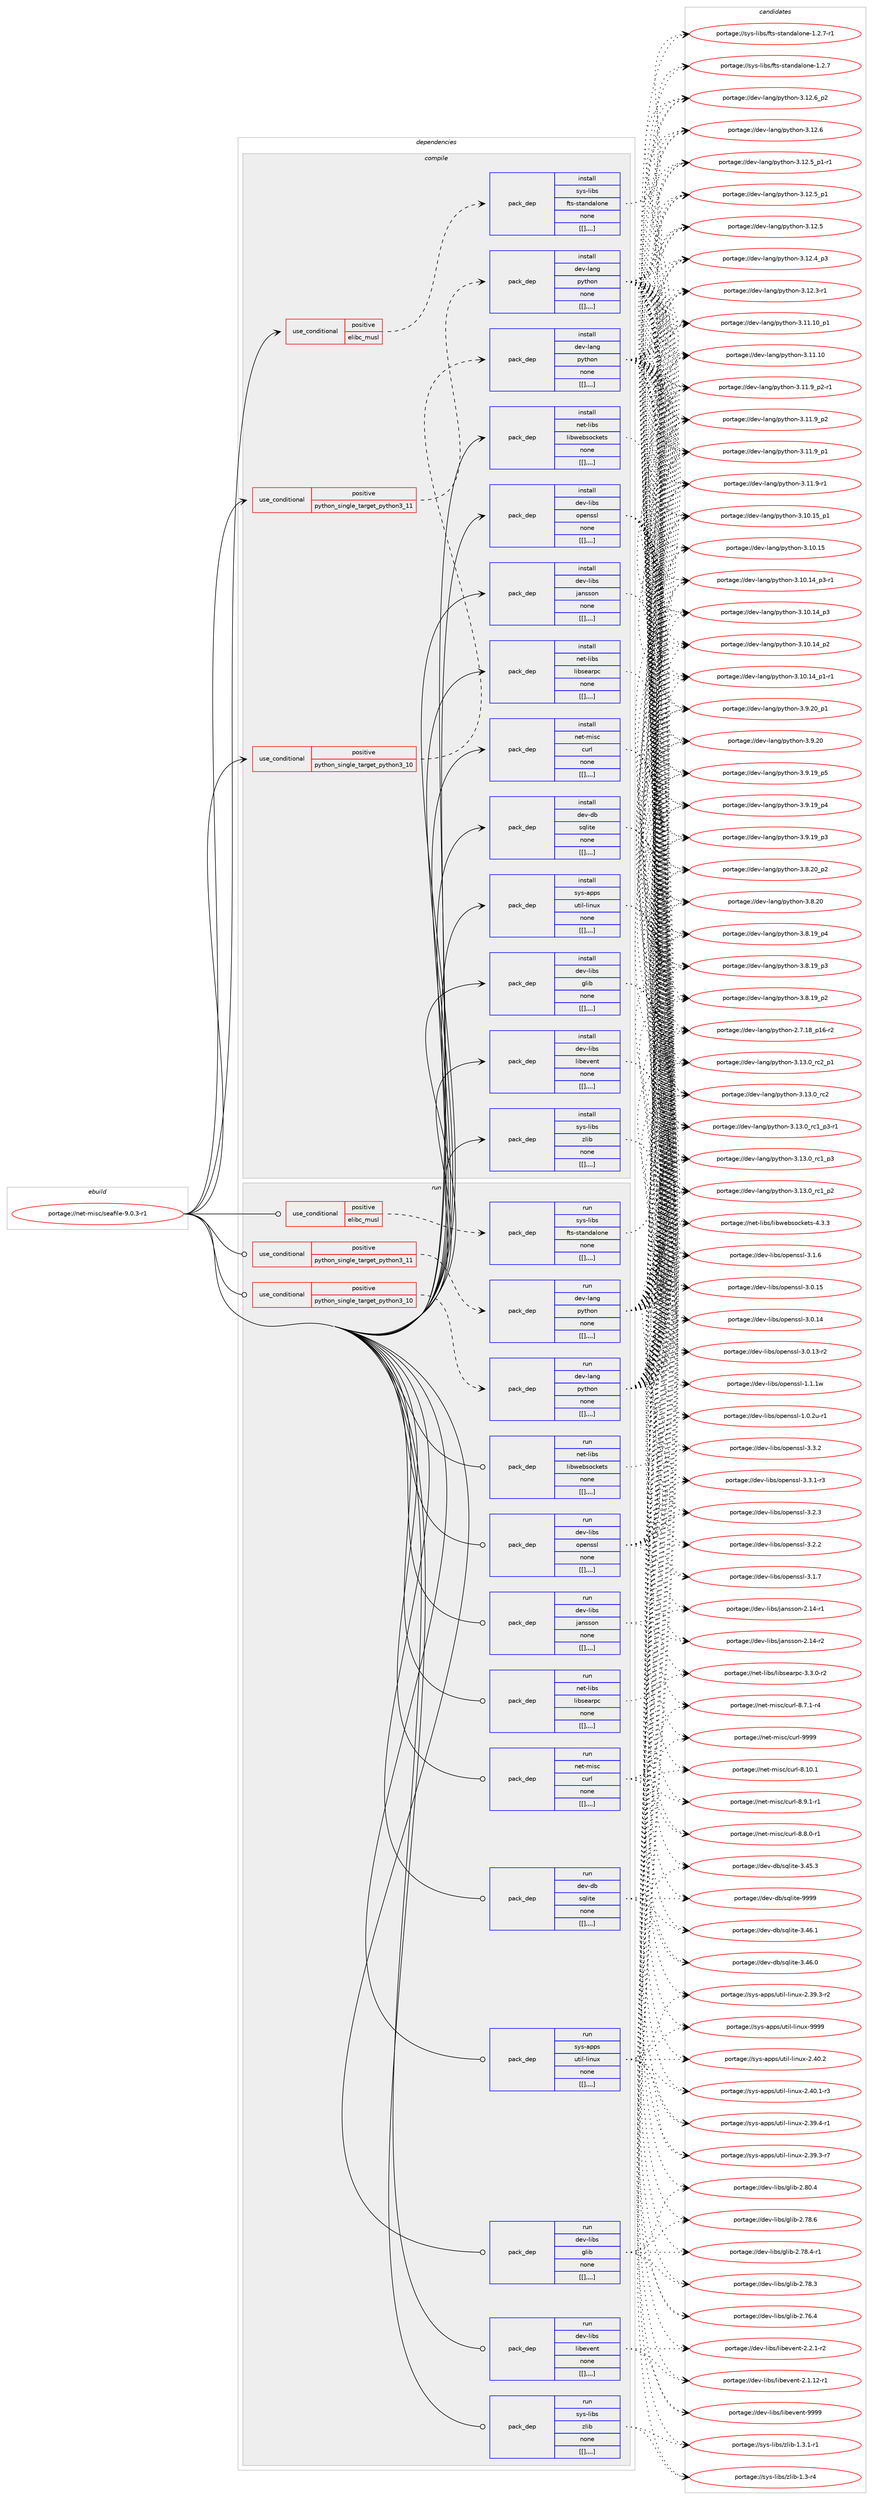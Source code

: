 digraph prolog {

# *************
# Graph options
# *************

newrank=true;
concentrate=true;
compound=true;
graph [rankdir=LR,fontname=Helvetica,fontsize=10,ranksep=1.5];#, ranksep=2.5, nodesep=0.2];
edge  [arrowhead=vee];
node  [fontname=Helvetica,fontsize=10];

# **********
# The ebuild
# **********

subgraph cluster_leftcol {
color=gray;
label=<<i>ebuild</i>>;
id [label="portage://net-misc/seafile-9.0.3-r1", color=red, width=4, href="../net-misc/seafile-9.0.3-r1.svg"];
}

# ****************
# The dependencies
# ****************

subgraph cluster_midcol {
color=gray;
label=<<i>dependencies</i>>;
subgraph cluster_compile {
fillcolor="#eeeeee";
style=filled;
label=<<i>compile</i>>;
subgraph cond102512 {
dependency385258 [label=<<TABLE BORDER="0" CELLBORDER="1" CELLSPACING="0" CELLPADDING="4"><TR><TD ROWSPAN="3" CELLPADDING="10">use_conditional</TD></TR><TR><TD>positive</TD></TR><TR><TD>elibc_musl</TD></TR></TABLE>>, shape=none, color=red];
subgraph pack280007 {
dependency385259 [label=<<TABLE BORDER="0" CELLBORDER="1" CELLSPACING="0" CELLPADDING="4" WIDTH="220"><TR><TD ROWSPAN="6" CELLPADDING="30">pack_dep</TD></TR><TR><TD WIDTH="110">install</TD></TR><TR><TD>sys-libs</TD></TR><TR><TD>fts-standalone</TD></TR><TR><TD>none</TD></TR><TR><TD>[[],,,,]</TD></TR></TABLE>>, shape=none, color=blue];
}
dependency385258:e -> dependency385259:w [weight=20,style="dashed",arrowhead="vee"];
}
id:e -> dependency385258:w [weight=20,style="solid",arrowhead="vee"];
subgraph cond102513 {
dependency385260 [label=<<TABLE BORDER="0" CELLBORDER="1" CELLSPACING="0" CELLPADDING="4"><TR><TD ROWSPAN="3" CELLPADDING="10">use_conditional</TD></TR><TR><TD>positive</TD></TR><TR><TD>python_single_target_python3_10</TD></TR></TABLE>>, shape=none, color=red];
subgraph pack280008 {
dependency385261 [label=<<TABLE BORDER="0" CELLBORDER="1" CELLSPACING="0" CELLPADDING="4" WIDTH="220"><TR><TD ROWSPAN="6" CELLPADDING="30">pack_dep</TD></TR><TR><TD WIDTH="110">install</TD></TR><TR><TD>dev-lang</TD></TR><TR><TD>python</TD></TR><TR><TD>none</TD></TR><TR><TD>[[],,,,]</TD></TR></TABLE>>, shape=none, color=blue];
}
dependency385260:e -> dependency385261:w [weight=20,style="dashed",arrowhead="vee"];
}
id:e -> dependency385260:w [weight=20,style="solid",arrowhead="vee"];
subgraph cond102514 {
dependency385262 [label=<<TABLE BORDER="0" CELLBORDER="1" CELLSPACING="0" CELLPADDING="4"><TR><TD ROWSPAN="3" CELLPADDING="10">use_conditional</TD></TR><TR><TD>positive</TD></TR><TR><TD>python_single_target_python3_11</TD></TR></TABLE>>, shape=none, color=red];
subgraph pack280009 {
dependency385263 [label=<<TABLE BORDER="0" CELLBORDER="1" CELLSPACING="0" CELLPADDING="4" WIDTH="220"><TR><TD ROWSPAN="6" CELLPADDING="30">pack_dep</TD></TR><TR><TD WIDTH="110">install</TD></TR><TR><TD>dev-lang</TD></TR><TR><TD>python</TD></TR><TR><TD>none</TD></TR><TR><TD>[[],,,,]</TD></TR></TABLE>>, shape=none, color=blue];
}
dependency385262:e -> dependency385263:w [weight=20,style="dashed",arrowhead="vee"];
}
id:e -> dependency385262:w [weight=20,style="solid",arrowhead="vee"];
subgraph pack280010 {
dependency385264 [label=<<TABLE BORDER="0" CELLBORDER="1" CELLSPACING="0" CELLPADDING="4" WIDTH="220"><TR><TD ROWSPAN="6" CELLPADDING="30">pack_dep</TD></TR><TR><TD WIDTH="110">install</TD></TR><TR><TD>dev-db</TD></TR><TR><TD>sqlite</TD></TR><TR><TD>none</TD></TR><TR><TD>[[],,,,]</TD></TR></TABLE>>, shape=none, color=blue];
}
id:e -> dependency385264:w [weight=20,style="solid",arrowhead="vee"];
subgraph pack280011 {
dependency385265 [label=<<TABLE BORDER="0" CELLBORDER="1" CELLSPACING="0" CELLPADDING="4" WIDTH="220"><TR><TD ROWSPAN="6" CELLPADDING="30">pack_dep</TD></TR><TR><TD WIDTH="110">install</TD></TR><TR><TD>dev-libs</TD></TR><TR><TD>glib</TD></TR><TR><TD>none</TD></TR><TR><TD>[[],,,,]</TD></TR></TABLE>>, shape=none, color=blue];
}
id:e -> dependency385265:w [weight=20,style="solid",arrowhead="vee"];
subgraph pack280012 {
dependency385266 [label=<<TABLE BORDER="0" CELLBORDER="1" CELLSPACING="0" CELLPADDING="4" WIDTH="220"><TR><TD ROWSPAN="6" CELLPADDING="30">pack_dep</TD></TR><TR><TD WIDTH="110">install</TD></TR><TR><TD>dev-libs</TD></TR><TR><TD>jansson</TD></TR><TR><TD>none</TD></TR><TR><TD>[[],,,,]</TD></TR></TABLE>>, shape=none, color=blue];
}
id:e -> dependency385266:w [weight=20,style="solid",arrowhead="vee"];
subgraph pack280013 {
dependency385267 [label=<<TABLE BORDER="0" CELLBORDER="1" CELLSPACING="0" CELLPADDING="4" WIDTH="220"><TR><TD ROWSPAN="6" CELLPADDING="30">pack_dep</TD></TR><TR><TD WIDTH="110">install</TD></TR><TR><TD>dev-libs</TD></TR><TR><TD>libevent</TD></TR><TR><TD>none</TD></TR><TR><TD>[[],,,,]</TD></TR></TABLE>>, shape=none, color=blue];
}
id:e -> dependency385267:w [weight=20,style="solid",arrowhead="vee"];
subgraph pack280014 {
dependency385268 [label=<<TABLE BORDER="0" CELLBORDER="1" CELLSPACING="0" CELLPADDING="4" WIDTH="220"><TR><TD ROWSPAN="6" CELLPADDING="30">pack_dep</TD></TR><TR><TD WIDTH="110">install</TD></TR><TR><TD>dev-libs</TD></TR><TR><TD>openssl</TD></TR><TR><TD>none</TD></TR><TR><TD>[[],,,,]</TD></TR></TABLE>>, shape=none, color=blue];
}
id:e -> dependency385268:w [weight=20,style="solid",arrowhead="vee"];
subgraph pack280015 {
dependency385269 [label=<<TABLE BORDER="0" CELLBORDER="1" CELLSPACING="0" CELLPADDING="4" WIDTH="220"><TR><TD ROWSPAN="6" CELLPADDING="30">pack_dep</TD></TR><TR><TD WIDTH="110">install</TD></TR><TR><TD>net-libs</TD></TR><TR><TD>libsearpc</TD></TR><TR><TD>none</TD></TR><TR><TD>[[],,,,]</TD></TR></TABLE>>, shape=none, color=blue];
}
id:e -> dependency385269:w [weight=20,style="solid",arrowhead="vee"];
subgraph pack280016 {
dependency385270 [label=<<TABLE BORDER="0" CELLBORDER="1" CELLSPACING="0" CELLPADDING="4" WIDTH="220"><TR><TD ROWSPAN="6" CELLPADDING="30">pack_dep</TD></TR><TR><TD WIDTH="110">install</TD></TR><TR><TD>net-libs</TD></TR><TR><TD>libwebsockets</TD></TR><TR><TD>none</TD></TR><TR><TD>[[],,,,]</TD></TR></TABLE>>, shape=none, color=blue];
}
id:e -> dependency385270:w [weight=20,style="solid",arrowhead="vee"];
subgraph pack280017 {
dependency385271 [label=<<TABLE BORDER="0" CELLBORDER="1" CELLSPACING="0" CELLPADDING="4" WIDTH="220"><TR><TD ROWSPAN="6" CELLPADDING="30">pack_dep</TD></TR><TR><TD WIDTH="110">install</TD></TR><TR><TD>net-misc</TD></TR><TR><TD>curl</TD></TR><TR><TD>none</TD></TR><TR><TD>[[],,,,]</TD></TR></TABLE>>, shape=none, color=blue];
}
id:e -> dependency385271:w [weight=20,style="solid",arrowhead="vee"];
subgraph pack280018 {
dependency385272 [label=<<TABLE BORDER="0" CELLBORDER="1" CELLSPACING="0" CELLPADDING="4" WIDTH="220"><TR><TD ROWSPAN="6" CELLPADDING="30">pack_dep</TD></TR><TR><TD WIDTH="110">install</TD></TR><TR><TD>sys-apps</TD></TR><TR><TD>util-linux</TD></TR><TR><TD>none</TD></TR><TR><TD>[[],,,,]</TD></TR></TABLE>>, shape=none, color=blue];
}
id:e -> dependency385272:w [weight=20,style="solid",arrowhead="vee"];
subgraph pack280019 {
dependency385273 [label=<<TABLE BORDER="0" CELLBORDER="1" CELLSPACING="0" CELLPADDING="4" WIDTH="220"><TR><TD ROWSPAN="6" CELLPADDING="30">pack_dep</TD></TR><TR><TD WIDTH="110">install</TD></TR><TR><TD>sys-libs</TD></TR><TR><TD>zlib</TD></TR><TR><TD>none</TD></TR><TR><TD>[[],,,,]</TD></TR></TABLE>>, shape=none, color=blue];
}
id:e -> dependency385273:w [weight=20,style="solid",arrowhead="vee"];
}
subgraph cluster_compileandrun {
fillcolor="#eeeeee";
style=filled;
label=<<i>compile and run</i>>;
}
subgraph cluster_run {
fillcolor="#eeeeee";
style=filled;
label=<<i>run</i>>;
subgraph cond102515 {
dependency385274 [label=<<TABLE BORDER="0" CELLBORDER="1" CELLSPACING="0" CELLPADDING="4"><TR><TD ROWSPAN="3" CELLPADDING="10">use_conditional</TD></TR><TR><TD>positive</TD></TR><TR><TD>elibc_musl</TD></TR></TABLE>>, shape=none, color=red];
subgraph pack280020 {
dependency385275 [label=<<TABLE BORDER="0" CELLBORDER="1" CELLSPACING="0" CELLPADDING="4" WIDTH="220"><TR><TD ROWSPAN="6" CELLPADDING="30">pack_dep</TD></TR><TR><TD WIDTH="110">run</TD></TR><TR><TD>sys-libs</TD></TR><TR><TD>fts-standalone</TD></TR><TR><TD>none</TD></TR><TR><TD>[[],,,,]</TD></TR></TABLE>>, shape=none, color=blue];
}
dependency385274:e -> dependency385275:w [weight=20,style="dashed",arrowhead="vee"];
}
id:e -> dependency385274:w [weight=20,style="solid",arrowhead="odot"];
subgraph cond102516 {
dependency385276 [label=<<TABLE BORDER="0" CELLBORDER="1" CELLSPACING="0" CELLPADDING="4"><TR><TD ROWSPAN="3" CELLPADDING="10">use_conditional</TD></TR><TR><TD>positive</TD></TR><TR><TD>python_single_target_python3_10</TD></TR></TABLE>>, shape=none, color=red];
subgraph pack280021 {
dependency385277 [label=<<TABLE BORDER="0" CELLBORDER="1" CELLSPACING="0" CELLPADDING="4" WIDTH="220"><TR><TD ROWSPAN="6" CELLPADDING="30">pack_dep</TD></TR><TR><TD WIDTH="110">run</TD></TR><TR><TD>dev-lang</TD></TR><TR><TD>python</TD></TR><TR><TD>none</TD></TR><TR><TD>[[],,,,]</TD></TR></TABLE>>, shape=none, color=blue];
}
dependency385276:e -> dependency385277:w [weight=20,style="dashed",arrowhead="vee"];
}
id:e -> dependency385276:w [weight=20,style="solid",arrowhead="odot"];
subgraph cond102517 {
dependency385278 [label=<<TABLE BORDER="0" CELLBORDER="1" CELLSPACING="0" CELLPADDING="4"><TR><TD ROWSPAN="3" CELLPADDING="10">use_conditional</TD></TR><TR><TD>positive</TD></TR><TR><TD>python_single_target_python3_11</TD></TR></TABLE>>, shape=none, color=red];
subgraph pack280022 {
dependency385279 [label=<<TABLE BORDER="0" CELLBORDER="1" CELLSPACING="0" CELLPADDING="4" WIDTH="220"><TR><TD ROWSPAN="6" CELLPADDING="30">pack_dep</TD></TR><TR><TD WIDTH="110">run</TD></TR><TR><TD>dev-lang</TD></TR><TR><TD>python</TD></TR><TR><TD>none</TD></TR><TR><TD>[[],,,,]</TD></TR></TABLE>>, shape=none, color=blue];
}
dependency385278:e -> dependency385279:w [weight=20,style="dashed",arrowhead="vee"];
}
id:e -> dependency385278:w [weight=20,style="solid",arrowhead="odot"];
subgraph pack280023 {
dependency385280 [label=<<TABLE BORDER="0" CELLBORDER="1" CELLSPACING="0" CELLPADDING="4" WIDTH="220"><TR><TD ROWSPAN="6" CELLPADDING="30">pack_dep</TD></TR><TR><TD WIDTH="110">run</TD></TR><TR><TD>dev-db</TD></TR><TR><TD>sqlite</TD></TR><TR><TD>none</TD></TR><TR><TD>[[],,,,]</TD></TR></TABLE>>, shape=none, color=blue];
}
id:e -> dependency385280:w [weight=20,style="solid",arrowhead="odot"];
subgraph pack280024 {
dependency385281 [label=<<TABLE BORDER="0" CELLBORDER="1" CELLSPACING="0" CELLPADDING="4" WIDTH="220"><TR><TD ROWSPAN="6" CELLPADDING="30">pack_dep</TD></TR><TR><TD WIDTH="110">run</TD></TR><TR><TD>dev-libs</TD></TR><TR><TD>glib</TD></TR><TR><TD>none</TD></TR><TR><TD>[[],,,,]</TD></TR></TABLE>>, shape=none, color=blue];
}
id:e -> dependency385281:w [weight=20,style="solid",arrowhead="odot"];
subgraph pack280025 {
dependency385282 [label=<<TABLE BORDER="0" CELLBORDER="1" CELLSPACING="0" CELLPADDING="4" WIDTH="220"><TR><TD ROWSPAN="6" CELLPADDING="30">pack_dep</TD></TR><TR><TD WIDTH="110">run</TD></TR><TR><TD>dev-libs</TD></TR><TR><TD>jansson</TD></TR><TR><TD>none</TD></TR><TR><TD>[[],,,,]</TD></TR></TABLE>>, shape=none, color=blue];
}
id:e -> dependency385282:w [weight=20,style="solid",arrowhead="odot"];
subgraph pack280026 {
dependency385283 [label=<<TABLE BORDER="0" CELLBORDER="1" CELLSPACING="0" CELLPADDING="4" WIDTH="220"><TR><TD ROWSPAN="6" CELLPADDING="30">pack_dep</TD></TR><TR><TD WIDTH="110">run</TD></TR><TR><TD>dev-libs</TD></TR><TR><TD>libevent</TD></TR><TR><TD>none</TD></TR><TR><TD>[[],,,,]</TD></TR></TABLE>>, shape=none, color=blue];
}
id:e -> dependency385283:w [weight=20,style="solid",arrowhead="odot"];
subgraph pack280027 {
dependency385284 [label=<<TABLE BORDER="0" CELLBORDER="1" CELLSPACING="0" CELLPADDING="4" WIDTH="220"><TR><TD ROWSPAN="6" CELLPADDING="30">pack_dep</TD></TR><TR><TD WIDTH="110">run</TD></TR><TR><TD>dev-libs</TD></TR><TR><TD>openssl</TD></TR><TR><TD>none</TD></TR><TR><TD>[[],,,,]</TD></TR></TABLE>>, shape=none, color=blue];
}
id:e -> dependency385284:w [weight=20,style="solid",arrowhead="odot"];
subgraph pack280028 {
dependency385285 [label=<<TABLE BORDER="0" CELLBORDER="1" CELLSPACING="0" CELLPADDING="4" WIDTH="220"><TR><TD ROWSPAN="6" CELLPADDING="30">pack_dep</TD></TR><TR><TD WIDTH="110">run</TD></TR><TR><TD>net-libs</TD></TR><TR><TD>libsearpc</TD></TR><TR><TD>none</TD></TR><TR><TD>[[],,,,]</TD></TR></TABLE>>, shape=none, color=blue];
}
id:e -> dependency385285:w [weight=20,style="solid",arrowhead="odot"];
subgraph pack280029 {
dependency385286 [label=<<TABLE BORDER="0" CELLBORDER="1" CELLSPACING="0" CELLPADDING="4" WIDTH="220"><TR><TD ROWSPAN="6" CELLPADDING="30">pack_dep</TD></TR><TR><TD WIDTH="110">run</TD></TR><TR><TD>net-libs</TD></TR><TR><TD>libwebsockets</TD></TR><TR><TD>none</TD></TR><TR><TD>[[],,,,]</TD></TR></TABLE>>, shape=none, color=blue];
}
id:e -> dependency385286:w [weight=20,style="solid",arrowhead="odot"];
subgraph pack280030 {
dependency385287 [label=<<TABLE BORDER="0" CELLBORDER="1" CELLSPACING="0" CELLPADDING="4" WIDTH="220"><TR><TD ROWSPAN="6" CELLPADDING="30">pack_dep</TD></TR><TR><TD WIDTH="110">run</TD></TR><TR><TD>net-misc</TD></TR><TR><TD>curl</TD></TR><TR><TD>none</TD></TR><TR><TD>[[],,,,]</TD></TR></TABLE>>, shape=none, color=blue];
}
id:e -> dependency385287:w [weight=20,style="solid",arrowhead="odot"];
subgraph pack280031 {
dependency385288 [label=<<TABLE BORDER="0" CELLBORDER="1" CELLSPACING="0" CELLPADDING="4" WIDTH="220"><TR><TD ROWSPAN="6" CELLPADDING="30">pack_dep</TD></TR><TR><TD WIDTH="110">run</TD></TR><TR><TD>sys-apps</TD></TR><TR><TD>util-linux</TD></TR><TR><TD>none</TD></TR><TR><TD>[[],,,,]</TD></TR></TABLE>>, shape=none, color=blue];
}
id:e -> dependency385288:w [weight=20,style="solid",arrowhead="odot"];
subgraph pack280032 {
dependency385289 [label=<<TABLE BORDER="0" CELLBORDER="1" CELLSPACING="0" CELLPADDING="4" WIDTH="220"><TR><TD ROWSPAN="6" CELLPADDING="30">pack_dep</TD></TR><TR><TD WIDTH="110">run</TD></TR><TR><TD>sys-libs</TD></TR><TR><TD>zlib</TD></TR><TR><TD>none</TD></TR><TR><TD>[[],,,,]</TD></TR></TABLE>>, shape=none, color=blue];
}
id:e -> dependency385289:w [weight=20,style="solid",arrowhead="odot"];
}
}

# **************
# The candidates
# **************

subgraph cluster_choices {
rank=same;
color=gray;
label=<<i>candidates</i>>;

subgraph choice280007 {
color=black;
nodesep=1;
choice1151211154510810598115471021161154511511697110100971081111101014549465046554511449 [label="portage://sys-libs/fts-standalone-1.2.7-r1", color=red, width=4,href="../sys-libs/fts-standalone-1.2.7-r1.svg"];
choice115121115451081059811547102116115451151169711010097108111110101454946504655 [label="portage://sys-libs/fts-standalone-1.2.7", color=red, width=4,href="../sys-libs/fts-standalone-1.2.7.svg"];
dependency385259:e -> choice1151211154510810598115471021161154511511697110100971081111101014549465046554511449:w [style=dotted,weight="100"];
dependency385259:e -> choice115121115451081059811547102116115451151169711010097108111110101454946504655:w [style=dotted,weight="100"];
}
subgraph choice280008 {
color=black;
nodesep=1;
choice100101118451089711010347112121116104111110455146495146489511499509511249 [label="portage://dev-lang/python-3.13.0_rc2_p1", color=red, width=4,href="../dev-lang/python-3.13.0_rc2_p1.svg"];
choice10010111845108971101034711212111610411111045514649514648951149950 [label="portage://dev-lang/python-3.13.0_rc2", color=red, width=4,href="../dev-lang/python-3.13.0_rc2.svg"];
choice1001011184510897110103471121211161041111104551464951464895114994995112514511449 [label="portage://dev-lang/python-3.13.0_rc1_p3-r1", color=red, width=4,href="../dev-lang/python-3.13.0_rc1_p3-r1.svg"];
choice100101118451089711010347112121116104111110455146495146489511499499511251 [label="portage://dev-lang/python-3.13.0_rc1_p3", color=red, width=4,href="../dev-lang/python-3.13.0_rc1_p3.svg"];
choice100101118451089711010347112121116104111110455146495146489511499499511250 [label="portage://dev-lang/python-3.13.0_rc1_p2", color=red, width=4,href="../dev-lang/python-3.13.0_rc1_p2.svg"];
choice100101118451089711010347112121116104111110455146495046549511250 [label="portage://dev-lang/python-3.12.6_p2", color=red, width=4,href="../dev-lang/python-3.12.6_p2.svg"];
choice10010111845108971101034711212111610411111045514649504654 [label="portage://dev-lang/python-3.12.6", color=red, width=4,href="../dev-lang/python-3.12.6.svg"];
choice1001011184510897110103471121211161041111104551464950465395112494511449 [label="portage://dev-lang/python-3.12.5_p1-r1", color=red, width=4,href="../dev-lang/python-3.12.5_p1-r1.svg"];
choice100101118451089711010347112121116104111110455146495046539511249 [label="portage://dev-lang/python-3.12.5_p1", color=red, width=4,href="../dev-lang/python-3.12.5_p1.svg"];
choice10010111845108971101034711212111610411111045514649504653 [label="portage://dev-lang/python-3.12.5", color=red, width=4,href="../dev-lang/python-3.12.5.svg"];
choice100101118451089711010347112121116104111110455146495046529511251 [label="portage://dev-lang/python-3.12.4_p3", color=red, width=4,href="../dev-lang/python-3.12.4_p3.svg"];
choice100101118451089711010347112121116104111110455146495046514511449 [label="portage://dev-lang/python-3.12.3-r1", color=red, width=4,href="../dev-lang/python-3.12.3-r1.svg"];
choice10010111845108971101034711212111610411111045514649494649489511249 [label="portage://dev-lang/python-3.11.10_p1", color=red, width=4,href="../dev-lang/python-3.11.10_p1.svg"];
choice1001011184510897110103471121211161041111104551464949464948 [label="portage://dev-lang/python-3.11.10", color=red, width=4,href="../dev-lang/python-3.11.10.svg"];
choice1001011184510897110103471121211161041111104551464949465795112504511449 [label="portage://dev-lang/python-3.11.9_p2-r1", color=red, width=4,href="../dev-lang/python-3.11.9_p2-r1.svg"];
choice100101118451089711010347112121116104111110455146494946579511250 [label="portage://dev-lang/python-3.11.9_p2", color=red, width=4,href="../dev-lang/python-3.11.9_p2.svg"];
choice100101118451089711010347112121116104111110455146494946579511249 [label="portage://dev-lang/python-3.11.9_p1", color=red, width=4,href="../dev-lang/python-3.11.9_p1.svg"];
choice100101118451089711010347112121116104111110455146494946574511449 [label="portage://dev-lang/python-3.11.9-r1", color=red, width=4,href="../dev-lang/python-3.11.9-r1.svg"];
choice10010111845108971101034711212111610411111045514649484649539511249 [label="portage://dev-lang/python-3.10.15_p1", color=red, width=4,href="../dev-lang/python-3.10.15_p1.svg"];
choice1001011184510897110103471121211161041111104551464948464953 [label="portage://dev-lang/python-3.10.15", color=red, width=4,href="../dev-lang/python-3.10.15.svg"];
choice100101118451089711010347112121116104111110455146494846495295112514511449 [label="portage://dev-lang/python-3.10.14_p3-r1", color=red, width=4,href="../dev-lang/python-3.10.14_p3-r1.svg"];
choice10010111845108971101034711212111610411111045514649484649529511251 [label="portage://dev-lang/python-3.10.14_p3", color=red, width=4,href="../dev-lang/python-3.10.14_p3.svg"];
choice10010111845108971101034711212111610411111045514649484649529511250 [label="portage://dev-lang/python-3.10.14_p2", color=red, width=4,href="../dev-lang/python-3.10.14_p2.svg"];
choice100101118451089711010347112121116104111110455146494846495295112494511449 [label="portage://dev-lang/python-3.10.14_p1-r1", color=red, width=4,href="../dev-lang/python-3.10.14_p1-r1.svg"];
choice100101118451089711010347112121116104111110455146574650489511249 [label="portage://dev-lang/python-3.9.20_p1", color=red, width=4,href="../dev-lang/python-3.9.20_p1.svg"];
choice10010111845108971101034711212111610411111045514657465048 [label="portage://dev-lang/python-3.9.20", color=red, width=4,href="../dev-lang/python-3.9.20.svg"];
choice100101118451089711010347112121116104111110455146574649579511253 [label="portage://dev-lang/python-3.9.19_p5", color=red, width=4,href="../dev-lang/python-3.9.19_p5.svg"];
choice100101118451089711010347112121116104111110455146574649579511252 [label="portage://dev-lang/python-3.9.19_p4", color=red, width=4,href="../dev-lang/python-3.9.19_p4.svg"];
choice100101118451089711010347112121116104111110455146574649579511251 [label="portage://dev-lang/python-3.9.19_p3", color=red, width=4,href="../dev-lang/python-3.9.19_p3.svg"];
choice100101118451089711010347112121116104111110455146564650489511250 [label="portage://dev-lang/python-3.8.20_p2", color=red, width=4,href="../dev-lang/python-3.8.20_p2.svg"];
choice10010111845108971101034711212111610411111045514656465048 [label="portage://dev-lang/python-3.8.20", color=red, width=4,href="../dev-lang/python-3.8.20.svg"];
choice100101118451089711010347112121116104111110455146564649579511252 [label="portage://dev-lang/python-3.8.19_p4", color=red, width=4,href="../dev-lang/python-3.8.19_p4.svg"];
choice100101118451089711010347112121116104111110455146564649579511251 [label="portage://dev-lang/python-3.8.19_p3", color=red, width=4,href="../dev-lang/python-3.8.19_p3.svg"];
choice100101118451089711010347112121116104111110455146564649579511250 [label="portage://dev-lang/python-3.8.19_p2", color=red, width=4,href="../dev-lang/python-3.8.19_p2.svg"];
choice100101118451089711010347112121116104111110455046554649569511249544511450 [label="portage://dev-lang/python-2.7.18_p16-r2", color=red, width=4,href="../dev-lang/python-2.7.18_p16-r2.svg"];
dependency385261:e -> choice100101118451089711010347112121116104111110455146495146489511499509511249:w [style=dotted,weight="100"];
dependency385261:e -> choice10010111845108971101034711212111610411111045514649514648951149950:w [style=dotted,weight="100"];
dependency385261:e -> choice1001011184510897110103471121211161041111104551464951464895114994995112514511449:w [style=dotted,weight="100"];
dependency385261:e -> choice100101118451089711010347112121116104111110455146495146489511499499511251:w [style=dotted,weight="100"];
dependency385261:e -> choice100101118451089711010347112121116104111110455146495146489511499499511250:w [style=dotted,weight="100"];
dependency385261:e -> choice100101118451089711010347112121116104111110455146495046549511250:w [style=dotted,weight="100"];
dependency385261:e -> choice10010111845108971101034711212111610411111045514649504654:w [style=dotted,weight="100"];
dependency385261:e -> choice1001011184510897110103471121211161041111104551464950465395112494511449:w [style=dotted,weight="100"];
dependency385261:e -> choice100101118451089711010347112121116104111110455146495046539511249:w [style=dotted,weight="100"];
dependency385261:e -> choice10010111845108971101034711212111610411111045514649504653:w [style=dotted,weight="100"];
dependency385261:e -> choice100101118451089711010347112121116104111110455146495046529511251:w [style=dotted,weight="100"];
dependency385261:e -> choice100101118451089711010347112121116104111110455146495046514511449:w [style=dotted,weight="100"];
dependency385261:e -> choice10010111845108971101034711212111610411111045514649494649489511249:w [style=dotted,weight="100"];
dependency385261:e -> choice1001011184510897110103471121211161041111104551464949464948:w [style=dotted,weight="100"];
dependency385261:e -> choice1001011184510897110103471121211161041111104551464949465795112504511449:w [style=dotted,weight="100"];
dependency385261:e -> choice100101118451089711010347112121116104111110455146494946579511250:w [style=dotted,weight="100"];
dependency385261:e -> choice100101118451089711010347112121116104111110455146494946579511249:w [style=dotted,weight="100"];
dependency385261:e -> choice100101118451089711010347112121116104111110455146494946574511449:w [style=dotted,weight="100"];
dependency385261:e -> choice10010111845108971101034711212111610411111045514649484649539511249:w [style=dotted,weight="100"];
dependency385261:e -> choice1001011184510897110103471121211161041111104551464948464953:w [style=dotted,weight="100"];
dependency385261:e -> choice100101118451089711010347112121116104111110455146494846495295112514511449:w [style=dotted,weight="100"];
dependency385261:e -> choice10010111845108971101034711212111610411111045514649484649529511251:w [style=dotted,weight="100"];
dependency385261:e -> choice10010111845108971101034711212111610411111045514649484649529511250:w [style=dotted,weight="100"];
dependency385261:e -> choice100101118451089711010347112121116104111110455146494846495295112494511449:w [style=dotted,weight="100"];
dependency385261:e -> choice100101118451089711010347112121116104111110455146574650489511249:w [style=dotted,weight="100"];
dependency385261:e -> choice10010111845108971101034711212111610411111045514657465048:w [style=dotted,weight="100"];
dependency385261:e -> choice100101118451089711010347112121116104111110455146574649579511253:w [style=dotted,weight="100"];
dependency385261:e -> choice100101118451089711010347112121116104111110455146574649579511252:w [style=dotted,weight="100"];
dependency385261:e -> choice100101118451089711010347112121116104111110455146574649579511251:w [style=dotted,weight="100"];
dependency385261:e -> choice100101118451089711010347112121116104111110455146564650489511250:w [style=dotted,weight="100"];
dependency385261:e -> choice10010111845108971101034711212111610411111045514656465048:w [style=dotted,weight="100"];
dependency385261:e -> choice100101118451089711010347112121116104111110455146564649579511252:w [style=dotted,weight="100"];
dependency385261:e -> choice100101118451089711010347112121116104111110455146564649579511251:w [style=dotted,weight="100"];
dependency385261:e -> choice100101118451089711010347112121116104111110455146564649579511250:w [style=dotted,weight="100"];
dependency385261:e -> choice100101118451089711010347112121116104111110455046554649569511249544511450:w [style=dotted,weight="100"];
}
subgraph choice280009 {
color=black;
nodesep=1;
choice100101118451089711010347112121116104111110455146495146489511499509511249 [label="portage://dev-lang/python-3.13.0_rc2_p1", color=red, width=4,href="../dev-lang/python-3.13.0_rc2_p1.svg"];
choice10010111845108971101034711212111610411111045514649514648951149950 [label="portage://dev-lang/python-3.13.0_rc2", color=red, width=4,href="../dev-lang/python-3.13.0_rc2.svg"];
choice1001011184510897110103471121211161041111104551464951464895114994995112514511449 [label="portage://dev-lang/python-3.13.0_rc1_p3-r1", color=red, width=4,href="../dev-lang/python-3.13.0_rc1_p3-r1.svg"];
choice100101118451089711010347112121116104111110455146495146489511499499511251 [label="portage://dev-lang/python-3.13.0_rc1_p3", color=red, width=4,href="../dev-lang/python-3.13.0_rc1_p3.svg"];
choice100101118451089711010347112121116104111110455146495146489511499499511250 [label="portage://dev-lang/python-3.13.0_rc1_p2", color=red, width=4,href="../dev-lang/python-3.13.0_rc1_p2.svg"];
choice100101118451089711010347112121116104111110455146495046549511250 [label="portage://dev-lang/python-3.12.6_p2", color=red, width=4,href="../dev-lang/python-3.12.6_p2.svg"];
choice10010111845108971101034711212111610411111045514649504654 [label="portage://dev-lang/python-3.12.6", color=red, width=4,href="../dev-lang/python-3.12.6.svg"];
choice1001011184510897110103471121211161041111104551464950465395112494511449 [label="portage://dev-lang/python-3.12.5_p1-r1", color=red, width=4,href="../dev-lang/python-3.12.5_p1-r1.svg"];
choice100101118451089711010347112121116104111110455146495046539511249 [label="portage://dev-lang/python-3.12.5_p1", color=red, width=4,href="../dev-lang/python-3.12.5_p1.svg"];
choice10010111845108971101034711212111610411111045514649504653 [label="portage://dev-lang/python-3.12.5", color=red, width=4,href="../dev-lang/python-3.12.5.svg"];
choice100101118451089711010347112121116104111110455146495046529511251 [label="portage://dev-lang/python-3.12.4_p3", color=red, width=4,href="../dev-lang/python-3.12.4_p3.svg"];
choice100101118451089711010347112121116104111110455146495046514511449 [label="portage://dev-lang/python-3.12.3-r1", color=red, width=4,href="../dev-lang/python-3.12.3-r1.svg"];
choice10010111845108971101034711212111610411111045514649494649489511249 [label="portage://dev-lang/python-3.11.10_p1", color=red, width=4,href="../dev-lang/python-3.11.10_p1.svg"];
choice1001011184510897110103471121211161041111104551464949464948 [label="portage://dev-lang/python-3.11.10", color=red, width=4,href="../dev-lang/python-3.11.10.svg"];
choice1001011184510897110103471121211161041111104551464949465795112504511449 [label="portage://dev-lang/python-3.11.9_p2-r1", color=red, width=4,href="../dev-lang/python-3.11.9_p2-r1.svg"];
choice100101118451089711010347112121116104111110455146494946579511250 [label="portage://dev-lang/python-3.11.9_p2", color=red, width=4,href="../dev-lang/python-3.11.9_p2.svg"];
choice100101118451089711010347112121116104111110455146494946579511249 [label="portage://dev-lang/python-3.11.9_p1", color=red, width=4,href="../dev-lang/python-3.11.9_p1.svg"];
choice100101118451089711010347112121116104111110455146494946574511449 [label="portage://dev-lang/python-3.11.9-r1", color=red, width=4,href="../dev-lang/python-3.11.9-r1.svg"];
choice10010111845108971101034711212111610411111045514649484649539511249 [label="portage://dev-lang/python-3.10.15_p1", color=red, width=4,href="../dev-lang/python-3.10.15_p1.svg"];
choice1001011184510897110103471121211161041111104551464948464953 [label="portage://dev-lang/python-3.10.15", color=red, width=4,href="../dev-lang/python-3.10.15.svg"];
choice100101118451089711010347112121116104111110455146494846495295112514511449 [label="portage://dev-lang/python-3.10.14_p3-r1", color=red, width=4,href="../dev-lang/python-3.10.14_p3-r1.svg"];
choice10010111845108971101034711212111610411111045514649484649529511251 [label="portage://dev-lang/python-3.10.14_p3", color=red, width=4,href="../dev-lang/python-3.10.14_p3.svg"];
choice10010111845108971101034711212111610411111045514649484649529511250 [label="portage://dev-lang/python-3.10.14_p2", color=red, width=4,href="../dev-lang/python-3.10.14_p2.svg"];
choice100101118451089711010347112121116104111110455146494846495295112494511449 [label="portage://dev-lang/python-3.10.14_p1-r1", color=red, width=4,href="../dev-lang/python-3.10.14_p1-r1.svg"];
choice100101118451089711010347112121116104111110455146574650489511249 [label="portage://dev-lang/python-3.9.20_p1", color=red, width=4,href="../dev-lang/python-3.9.20_p1.svg"];
choice10010111845108971101034711212111610411111045514657465048 [label="portage://dev-lang/python-3.9.20", color=red, width=4,href="../dev-lang/python-3.9.20.svg"];
choice100101118451089711010347112121116104111110455146574649579511253 [label="portage://dev-lang/python-3.9.19_p5", color=red, width=4,href="../dev-lang/python-3.9.19_p5.svg"];
choice100101118451089711010347112121116104111110455146574649579511252 [label="portage://dev-lang/python-3.9.19_p4", color=red, width=4,href="../dev-lang/python-3.9.19_p4.svg"];
choice100101118451089711010347112121116104111110455146574649579511251 [label="portage://dev-lang/python-3.9.19_p3", color=red, width=4,href="../dev-lang/python-3.9.19_p3.svg"];
choice100101118451089711010347112121116104111110455146564650489511250 [label="portage://dev-lang/python-3.8.20_p2", color=red, width=4,href="../dev-lang/python-3.8.20_p2.svg"];
choice10010111845108971101034711212111610411111045514656465048 [label="portage://dev-lang/python-3.8.20", color=red, width=4,href="../dev-lang/python-3.8.20.svg"];
choice100101118451089711010347112121116104111110455146564649579511252 [label="portage://dev-lang/python-3.8.19_p4", color=red, width=4,href="../dev-lang/python-3.8.19_p4.svg"];
choice100101118451089711010347112121116104111110455146564649579511251 [label="portage://dev-lang/python-3.8.19_p3", color=red, width=4,href="../dev-lang/python-3.8.19_p3.svg"];
choice100101118451089711010347112121116104111110455146564649579511250 [label="portage://dev-lang/python-3.8.19_p2", color=red, width=4,href="../dev-lang/python-3.8.19_p2.svg"];
choice100101118451089711010347112121116104111110455046554649569511249544511450 [label="portage://dev-lang/python-2.7.18_p16-r2", color=red, width=4,href="../dev-lang/python-2.7.18_p16-r2.svg"];
dependency385263:e -> choice100101118451089711010347112121116104111110455146495146489511499509511249:w [style=dotted,weight="100"];
dependency385263:e -> choice10010111845108971101034711212111610411111045514649514648951149950:w [style=dotted,weight="100"];
dependency385263:e -> choice1001011184510897110103471121211161041111104551464951464895114994995112514511449:w [style=dotted,weight="100"];
dependency385263:e -> choice100101118451089711010347112121116104111110455146495146489511499499511251:w [style=dotted,weight="100"];
dependency385263:e -> choice100101118451089711010347112121116104111110455146495146489511499499511250:w [style=dotted,weight="100"];
dependency385263:e -> choice100101118451089711010347112121116104111110455146495046549511250:w [style=dotted,weight="100"];
dependency385263:e -> choice10010111845108971101034711212111610411111045514649504654:w [style=dotted,weight="100"];
dependency385263:e -> choice1001011184510897110103471121211161041111104551464950465395112494511449:w [style=dotted,weight="100"];
dependency385263:e -> choice100101118451089711010347112121116104111110455146495046539511249:w [style=dotted,weight="100"];
dependency385263:e -> choice10010111845108971101034711212111610411111045514649504653:w [style=dotted,weight="100"];
dependency385263:e -> choice100101118451089711010347112121116104111110455146495046529511251:w [style=dotted,weight="100"];
dependency385263:e -> choice100101118451089711010347112121116104111110455146495046514511449:w [style=dotted,weight="100"];
dependency385263:e -> choice10010111845108971101034711212111610411111045514649494649489511249:w [style=dotted,weight="100"];
dependency385263:e -> choice1001011184510897110103471121211161041111104551464949464948:w [style=dotted,weight="100"];
dependency385263:e -> choice1001011184510897110103471121211161041111104551464949465795112504511449:w [style=dotted,weight="100"];
dependency385263:e -> choice100101118451089711010347112121116104111110455146494946579511250:w [style=dotted,weight="100"];
dependency385263:e -> choice100101118451089711010347112121116104111110455146494946579511249:w [style=dotted,weight="100"];
dependency385263:e -> choice100101118451089711010347112121116104111110455146494946574511449:w [style=dotted,weight="100"];
dependency385263:e -> choice10010111845108971101034711212111610411111045514649484649539511249:w [style=dotted,weight="100"];
dependency385263:e -> choice1001011184510897110103471121211161041111104551464948464953:w [style=dotted,weight="100"];
dependency385263:e -> choice100101118451089711010347112121116104111110455146494846495295112514511449:w [style=dotted,weight="100"];
dependency385263:e -> choice10010111845108971101034711212111610411111045514649484649529511251:w [style=dotted,weight="100"];
dependency385263:e -> choice10010111845108971101034711212111610411111045514649484649529511250:w [style=dotted,weight="100"];
dependency385263:e -> choice100101118451089711010347112121116104111110455146494846495295112494511449:w [style=dotted,weight="100"];
dependency385263:e -> choice100101118451089711010347112121116104111110455146574650489511249:w [style=dotted,weight="100"];
dependency385263:e -> choice10010111845108971101034711212111610411111045514657465048:w [style=dotted,weight="100"];
dependency385263:e -> choice100101118451089711010347112121116104111110455146574649579511253:w [style=dotted,weight="100"];
dependency385263:e -> choice100101118451089711010347112121116104111110455146574649579511252:w [style=dotted,weight="100"];
dependency385263:e -> choice100101118451089711010347112121116104111110455146574649579511251:w [style=dotted,weight="100"];
dependency385263:e -> choice100101118451089711010347112121116104111110455146564650489511250:w [style=dotted,weight="100"];
dependency385263:e -> choice10010111845108971101034711212111610411111045514656465048:w [style=dotted,weight="100"];
dependency385263:e -> choice100101118451089711010347112121116104111110455146564649579511252:w [style=dotted,weight="100"];
dependency385263:e -> choice100101118451089711010347112121116104111110455146564649579511251:w [style=dotted,weight="100"];
dependency385263:e -> choice100101118451089711010347112121116104111110455146564649579511250:w [style=dotted,weight="100"];
dependency385263:e -> choice100101118451089711010347112121116104111110455046554649569511249544511450:w [style=dotted,weight="100"];
}
subgraph choice280010 {
color=black;
nodesep=1;
choice1001011184510098471151131081051161014557575757 [label="portage://dev-db/sqlite-9999", color=red, width=4,href="../dev-db/sqlite-9999.svg"];
choice10010111845100984711511310810511610145514652544649 [label="portage://dev-db/sqlite-3.46.1", color=red, width=4,href="../dev-db/sqlite-3.46.1.svg"];
choice10010111845100984711511310810511610145514652544648 [label="portage://dev-db/sqlite-3.46.0", color=red, width=4,href="../dev-db/sqlite-3.46.0.svg"];
choice10010111845100984711511310810511610145514652534651 [label="portage://dev-db/sqlite-3.45.3", color=red, width=4,href="../dev-db/sqlite-3.45.3.svg"];
dependency385264:e -> choice1001011184510098471151131081051161014557575757:w [style=dotted,weight="100"];
dependency385264:e -> choice10010111845100984711511310810511610145514652544649:w [style=dotted,weight="100"];
dependency385264:e -> choice10010111845100984711511310810511610145514652544648:w [style=dotted,weight="100"];
dependency385264:e -> choice10010111845100984711511310810511610145514652534651:w [style=dotted,weight="100"];
}
subgraph choice280011 {
color=black;
nodesep=1;
choice1001011184510810598115471031081059845504656484652 [label="portage://dev-libs/glib-2.80.4", color=red, width=4,href="../dev-libs/glib-2.80.4.svg"];
choice1001011184510810598115471031081059845504655564654 [label="portage://dev-libs/glib-2.78.6", color=red, width=4,href="../dev-libs/glib-2.78.6.svg"];
choice10010111845108105981154710310810598455046555646524511449 [label="portage://dev-libs/glib-2.78.4-r1", color=red, width=4,href="../dev-libs/glib-2.78.4-r1.svg"];
choice1001011184510810598115471031081059845504655564651 [label="portage://dev-libs/glib-2.78.3", color=red, width=4,href="../dev-libs/glib-2.78.3.svg"];
choice1001011184510810598115471031081059845504655544652 [label="portage://dev-libs/glib-2.76.4", color=red, width=4,href="../dev-libs/glib-2.76.4.svg"];
dependency385265:e -> choice1001011184510810598115471031081059845504656484652:w [style=dotted,weight="100"];
dependency385265:e -> choice1001011184510810598115471031081059845504655564654:w [style=dotted,weight="100"];
dependency385265:e -> choice10010111845108105981154710310810598455046555646524511449:w [style=dotted,weight="100"];
dependency385265:e -> choice1001011184510810598115471031081059845504655564651:w [style=dotted,weight="100"];
dependency385265:e -> choice1001011184510810598115471031081059845504655544652:w [style=dotted,weight="100"];
}
subgraph choice280012 {
color=black;
nodesep=1;
choice1001011184510810598115471069711011511511111045504649524511450 [label="portage://dev-libs/jansson-2.14-r2", color=red, width=4,href="../dev-libs/jansson-2.14-r2.svg"];
choice1001011184510810598115471069711011511511111045504649524511449 [label="portage://dev-libs/jansson-2.14-r1", color=red, width=4,href="../dev-libs/jansson-2.14-r1.svg"];
dependency385266:e -> choice1001011184510810598115471069711011511511111045504649524511450:w [style=dotted,weight="100"];
dependency385266:e -> choice1001011184510810598115471069711011511511111045504649524511449:w [style=dotted,weight="100"];
}
subgraph choice280013 {
color=black;
nodesep=1;
choice100101118451081059811547108105981011181011101164557575757 [label="portage://dev-libs/libevent-9999", color=red, width=4,href="../dev-libs/libevent-9999.svg"];
choice100101118451081059811547108105981011181011101164550465046494511450 [label="portage://dev-libs/libevent-2.2.1-r2", color=red, width=4,href="../dev-libs/libevent-2.2.1-r2.svg"];
choice10010111845108105981154710810598101118101110116455046494649504511449 [label="portage://dev-libs/libevent-2.1.12-r1", color=red, width=4,href="../dev-libs/libevent-2.1.12-r1.svg"];
dependency385267:e -> choice100101118451081059811547108105981011181011101164557575757:w [style=dotted,weight="100"];
dependency385267:e -> choice100101118451081059811547108105981011181011101164550465046494511450:w [style=dotted,weight="100"];
dependency385267:e -> choice10010111845108105981154710810598101118101110116455046494649504511449:w [style=dotted,weight="100"];
}
subgraph choice280014 {
color=black;
nodesep=1;
choice100101118451081059811547111112101110115115108455146514650 [label="portage://dev-libs/openssl-3.3.2", color=red, width=4,href="../dev-libs/openssl-3.3.2.svg"];
choice1001011184510810598115471111121011101151151084551465146494511451 [label="portage://dev-libs/openssl-3.3.1-r3", color=red, width=4,href="../dev-libs/openssl-3.3.1-r3.svg"];
choice100101118451081059811547111112101110115115108455146504651 [label="portage://dev-libs/openssl-3.2.3", color=red, width=4,href="../dev-libs/openssl-3.2.3.svg"];
choice100101118451081059811547111112101110115115108455146504650 [label="portage://dev-libs/openssl-3.2.2", color=red, width=4,href="../dev-libs/openssl-3.2.2.svg"];
choice100101118451081059811547111112101110115115108455146494655 [label="portage://dev-libs/openssl-3.1.7", color=red, width=4,href="../dev-libs/openssl-3.1.7.svg"];
choice100101118451081059811547111112101110115115108455146494654 [label="portage://dev-libs/openssl-3.1.6", color=red, width=4,href="../dev-libs/openssl-3.1.6.svg"];
choice10010111845108105981154711111210111011511510845514648464953 [label="portage://dev-libs/openssl-3.0.15", color=red, width=4,href="../dev-libs/openssl-3.0.15.svg"];
choice10010111845108105981154711111210111011511510845514648464952 [label="portage://dev-libs/openssl-3.0.14", color=red, width=4,href="../dev-libs/openssl-3.0.14.svg"];
choice100101118451081059811547111112101110115115108455146484649514511450 [label="portage://dev-libs/openssl-3.0.13-r2", color=red, width=4,href="../dev-libs/openssl-3.0.13-r2.svg"];
choice100101118451081059811547111112101110115115108454946494649119 [label="portage://dev-libs/openssl-1.1.1w", color=red, width=4,href="../dev-libs/openssl-1.1.1w.svg"];
choice1001011184510810598115471111121011101151151084549464846501174511449 [label="portage://dev-libs/openssl-1.0.2u-r1", color=red, width=4,href="../dev-libs/openssl-1.0.2u-r1.svg"];
dependency385268:e -> choice100101118451081059811547111112101110115115108455146514650:w [style=dotted,weight="100"];
dependency385268:e -> choice1001011184510810598115471111121011101151151084551465146494511451:w [style=dotted,weight="100"];
dependency385268:e -> choice100101118451081059811547111112101110115115108455146504651:w [style=dotted,weight="100"];
dependency385268:e -> choice100101118451081059811547111112101110115115108455146504650:w [style=dotted,weight="100"];
dependency385268:e -> choice100101118451081059811547111112101110115115108455146494655:w [style=dotted,weight="100"];
dependency385268:e -> choice100101118451081059811547111112101110115115108455146494654:w [style=dotted,weight="100"];
dependency385268:e -> choice10010111845108105981154711111210111011511510845514648464953:w [style=dotted,weight="100"];
dependency385268:e -> choice10010111845108105981154711111210111011511510845514648464952:w [style=dotted,weight="100"];
dependency385268:e -> choice100101118451081059811547111112101110115115108455146484649514511450:w [style=dotted,weight="100"];
dependency385268:e -> choice100101118451081059811547111112101110115115108454946494649119:w [style=dotted,weight="100"];
dependency385268:e -> choice1001011184510810598115471111121011101151151084549464846501174511449:w [style=dotted,weight="100"];
}
subgraph choice280015 {
color=black;
nodesep=1;
choice1101011164510810598115471081059811510197114112994551465146484511450 [label="portage://net-libs/libsearpc-3.3.0-r2", color=red, width=4,href="../net-libs/libsearpc-3.3.0-r2.svg"];
dependency385269:e -> choice1101011164510810598115471081059811510197114112994551465146484511450:w [style=dotted,weight="100"];
}
subgraph choice280016 {
color=black;
nodesep=1;
choice110101116451081059811547108105981191019811511199107101116115455246514651 [label="portage://net-libs/libwebsockets-4.3.3", color=red, width=4,href="../net-libs/libwebsockets-4.3.3.svg"];
dependency385270:e -> choice110101116451081059811547108105981191019811511199107101116115455246514651:w [style=dotted,weight="100"];
}
subgraph choice280017 {
color=black;
nodesep=1;
choice110101116451091051159947991171141084557575757 [label="portage://net-misc/curl-9999", color=red, width=4,href="../net-misc/curl-9999.svg"];
choice1101011164510910511599479911711410845564649484649 [label="portage://net-misc/curl-8.10.1", color=red, width=4,href="../net-misc/curl-8.10.1.svg"];
choice110101116451091051159947991171141084556465746494511449 [label="portage://net-misc/curl-8.9.1-r1", color=red, width=4,href="../net-misc/curl-8.9.1-r1.svg"];
choice110101116451091051159947991171141084556465646484511449 [label="portage://net-misc/curl-8.8.0-r1", color=red, width=4,href="../net-misc/curl-8.8.0-r1.svg"];
choice110101116451091051159947991171141084556465546494511452 [label="portage://net-misc/curl-8.7.1-r4", color=red, width=4,href="../net-misc/curl-8.7.1-r4.svg"];
dependency385271:e -> choice110101116451091051159947991171141084557575757:w [style=dotted,weight="100"];
dependency385271:e -> choice1101011164510910511599479911711410845564649484649:w [style=dotted,weight="100"];
dependency385271:e -> choice110101116451091051159947991171141084556465746494511449:w [style=dotted,weight="100"];
dependency385271:e -> choice110101116451091051159947991171141084556465646484511449:w [style=dotted,weight="100"];
dependency385271:e -> choice110101116451091051159947991171141084556465546494511452:w [style=dotted,weight="100"];
}
subgraph choice280018 {
color=black;
nodesep=1;
choice115121115459711211211547117116105108451081051101171204557575757 [label="portage://sys-apps/util-linux-9999", color=red, width=4,href="../sys-apps/util-linux-9999.svg"];
choice1151211154597112112115471171161051084510810511011712045504652484650 [label="portage://sys-apps/util-linux-2.40.2", color=red, width=4,href="../sys-apps/util-linux-2.40.2.svg"];
choice11512111545971121121154711711610510845108105110117120455046524846494511451 [label="portage://sys-apps/util-linux-2.40.1-r3", color=red, width=4,href="../sys-apps/util-linux-2.40.1-r3.svg"];
choice11512111545971121121154711711610510845108105110117120455046515746524511449 [label="portage://sys-apps/util-linux-2.39.4-r1", color=red, width=4,href="../sys-apps/util-linux-2.39.4-r1.svg"];
choice11512111545971121121154711711610510845108105110117120455046515746514511455 [label="portage://sys-apps/util-linux-2.39.3-r7", color=red, width=4,href="../sys-apps/util-linux-2.39.3-r7.svg"];
choice11512111545971121121154711711610510845108105110117120455046515746514511450 [label="portage://sys-apps/util-linux-2.39.3-r2", color=red, width=4,href="../sys-apps/util-linux-2.39.3-r2.svg"];
dependency385272:e -> choice115121115459711211211547117116105108451081051101171204557575757:w [style=dotted,weight="100"];
dependency385272:e -> choice1151211154597112112115471171161051084510810511011712045504652484650:w [style=dotted,weight="100"];
dependency385272:e -> choice11512111545971121121154711711610510845108105110117120455046524846494511451:w [style=dotted,weight="100"];
dependency385272:e -> choice11512111545971121121154711711610510845108105110117120455046515746524511449:w [style=dotted,weight="100"];
dependency385272:e -> choice11512111545971121121154711711610510845108105110117120455046515746514511455:w [style=dotted,weight="100"];
dependency385272:e -> choice11512111545971121121154711711610510845108105110117120455046515746514511450:w [style=dotted,weight="100"];
}
subgraph choice280019 {
color=black;
nodesep=1;
choice115121115451081059811547122108105984549465146494511449 [label="portage://sys-libs/zlib-1.3.1-r1", color=red, width=4,href="../sys-libs/zlib-1.3.1-r1.svg"];
choice11512111545108105981154712210810598454946514511452 [label="portage://sys-libs/zlib-1.3-r4", color=red, width=4,href="../sys-libs/zlib-1.3-r4.svg"];
dependency385273:e -> choice115121115451081059811547122108105984549465146494511449:w [style=dotted,weight="100"];
dependency385273:e -> choice11512111545108105981154712210810598454946514511452:w [style=dotted,weight="100"];
}
subgraph choice280020 {
color=black;
nodesep=1;
choice1151211154510810598115471021161154511511697110100971081111101014549465046554511449 [label="portage://sys-libs/fts-standalone-1.2.7-r1", color=red, width=4,href="../sys-libs/fts-standalone-1.2.7-r1.svg"];
choice115121115451081059811547102116115451151169711010097108111110101454946504655 [label="portage://sys-libs/fts-standalone-1.2.7", color=red, width=4,href="../sys-libs/fts-standalone-1.2.7.svg"];
dependency385275:e -> choice1151211154510810598115471021161154511511697110100971081111101014549465046554511449:w [style=dotted,weight="100"];
dependency385275:e -> choice115121115451081059811547102116115451151169711010097108111110101454946504655:w [style=dotted,weight="100"];
}
subgraph choice280021 {
color=black;
nodesep=1;
choice100101118451089711010347112121116104111110455146495146489511499509511249 [label="portage://dev-lang/python-3.13.0_rc2_p1", color=red, width=4,href="../dev-lang/python-3.13.0_rc2_p1.svg"];
choice10010111845108971101034711212111610411111045514649514648951149950 [label="portage://dev-lang/python-3.13.0_rc2", color=red, width=4,href="../dev-lang/python-3.13.0_rc2.svg"];
choice1001011184510897110103471121211161041111104551464951464895114994995112514511449 [label="portage://dev-lang/python-3.13.0_rc1_p3-r1", color=red, width=4,href="../dev-lang/python-3.13.0_rc1_p3-r1.svg"];
choice100101118451089711010347112121116104111110455146495146489511499499511251 [label="portage://dev-lang/python-3.13.0_rc1_p3", color=red, width=4,href="../dev-lang/python-3.13.0_rc1_p3.svg"];
choice100101118451089711010347112121116104111110455146495146489511499499511250 [label="portage://dev-lang/python-3.13.0_rc1_p2", color=red, width=4,href="../dev-lang/python-3.13.0_rc1_p2.svg"];
choice100101118451089711010347112121116104111110455146495046549511250 [label="portage://dev-lang/python-3.12.6_p2", color=red, width=4,href="../dev-lang/python-3.12.6_p2.svg"];
choice10010111845108971101034711212111610411111045514649504654 [label="portage://dev-lang/python-3.12.6", color=red, width=4,href="../dev-lang/python-3.12.6.svg"];
choice1001011184510897110103471121211161041111104551464950465395112494511449 [label="portage://dev-lang/python-3.12.5_p1-r1", color=red, width=4,href="../dev-lang/python-3.12.5_p1-r1.svg"];
choice100101118451089711010347112121116104111110455146495046539511249 [label="portage://dev-lang/python-3.12.5_p1", color=red, width=4,href="../dev-lang/python-3.12.5_p1.svg"];
choice10010111845108971101034711212111610411111045514649504653 [label="portage://dev-lang/python-3.12.5", color=red, width=4,href="../dev-lang/python-3.12.5.svg"];
choice100101118451089711010347112121116104111110455146495046529511251 [label="portage://dev-lang/python-3.12.4_p3", color=red, width=4,href="../dev-lang/python-3.12.4_p3.svg"];
choice100101118451089711010347112121116104111110455146495046514511449 [label="portage://dev-lang/python-3.12.3-r1", color=red, width=4,href="../dev-lang/python-3.12.3-r1.svg"];
choice10010111845108971101034711212111610411111045514649494649489511249 [label="portage://dev-lang/python-3.11.10_p1", color=red, width=4,href="../dev-lang/python-3.11.10_p1.svg"];
choice1001011184510897110103471121211161041111104551464949464948 [label="portage://dev-lang/python-3.11.10", color=red, width=4,href="../dev-lang/python-3.11.10.svg"];
choice1001011184510897110103471121211161041111104551464949465795112504511449 [label="portage://dev-lang/python-3.11.9_p2-r1", color=red, width=4,href="../dev-lang/python-3.11.9_p2-r1.svg"];
choice100101118451089711010347112121116104111110455146494946579511250 [label="portage://dev-lang/python-3.11.9_p2", color=red, width=4,href="../dev-lang/python-3.11.9_p2.svg"];
choice100101118451089711010347112121116104111110455146494946579511249 [label="portage://dev-lang/python-3.11.9_p1", color=red, width=4,href="../dev-lang/python-3.11.9_p1.svg"];
choice100101118451089711010347112121116104111110455146494946574511449 [label="portage://dev-lang/python-3.11.9-r1", color=red, width=4,href="../dev-lang/python-3.11.9-r1.svg"];
choice10010111845108971101034711212111610411111045514649484649539511249 [label="portage://dev-lang/python-3.10.15_p1", color=red, width=4,href="../dev-lang/python-3.10.15_p1.svg"];
choice1001011184510897110103471121211161041111104551464948464953 [label="portage://dev-lang/python-3.10.15", color=red, width=4,href="../dev-lang/python-3.10.15.svg"];
choice100101118451089711010347112121116104111110455146494846495295112514511449 [label="portage://dev-lang/python-3.10.14_p3-r1", color=red, width=4,href="../dev-lang/python-3.10.14_p3-r1.svg"];
choice10010111845108971101034711212111610411111045514649484649529511251 [label="portage://dev-lang/python-3.10.14_p3", color=red, width=4,href="../dev-lang/python-3.10.14_p3.svg"];
choice10010111845108971101034711212111610411111045514649484649529511250 [label="portage://dev-lang/python-3.10.14_p2", color=red, width=4,href="../dev-lang/python-3.10.14_p2.svg"];
choice100101118451089711010347112121116104111110455146494846495295112494511449 [label="portage://dev-lang/python-3.10.14_p1-r1", color=red, width=4,href="../dev-lang/python-3.10.14_p1-r1.svg"];
choice100101118451089711010347112121116104111110455146574650489511249 [label="portage://dev-lang/python-3.9.20_p1", color=red, width=4,href="../dev-lang/python-3.9.20_p1.svg"];
choice10010111845108971101034711212111610411111045514657465048 [label="portage://dev-lang/python-3.9.20", color=red, width=4,href="../dev-lang/python-3.9.20.svg"];
choice100101118451089711010347112121116104111110455146574649579511253 [label="portage://dev-lang/python-3.9.19_p5", color=red, width=4,href="../dev-lang/python-3.9.19_p5.svg"];
choice100101118451089711010347112121116104111110455146574649579511252 [label="portage://dev-lang/python-3.9.19_p4", color=red, width=4,href="../dev-lang/python-3.9.19_p4.svg"];
choice100101118451089711010347112121116104111110455146574649579511251 [label="portage://dev-lang/python-3.9.19_p3", color=red, width=4,href="../dev-lang/python-3.9.19_p3.svg"];
choice100101118451089711010347112121116104111110455146564650489511250 [label="portage://dev-lang/python-3.8.20_p2", color=red, width=4,href="../dev-lang/python-3.8.20_p2.svg"];
choice10010111845108971101034711212111610411111045514656465048 [label="portage://dev-lang/python-3.8.20", color=red, width=4,href="../dev-lang/python-3.8.20.svg"];
choice100101118451089711010347112121116104111110455146564649579511252 [label="portage://dev-lang/python-3.8.19_p4", color=red, width=4,href="../dev-lang/python-3.8.19_p4.svg"];
choice100101118451089711010347112121116104111110455146564649579511251 [label="portage://dev-lang/python-3.8.19_p3", color=red, width=4,href="../dev-lang/python-3.8.19_p3.svg"];
choice100101118451089711010347112121116104111110455146564649579511250 [label="portage://dev-lang/python-3.8.19_p2", color=red, width=4,href="../dev-lang/python-3.8.19_p2.svg"];
choice100101118451089711010347112121116104111110455046554649569511249544511450 [label="portage://dev-lang/python-2.7.18_p16-r2", color=red, width=4,href="../dev-lang/python-2.7.18_p16-r2.svg"];
dependency385277:e -> choice100101118451089711010347112121116104111110455146495146489511499509511249:w [style=dotted,weight="100"];
dependency385277:e -> choice10010111845108971101034711212111610411111045514649514648951149950:w [style=dotted,weight="100"];
dependency385277:e -> choice1001011184510897110103471121211161041111104551464951464895114994995112514511449:w [style=dotted,weight="100"];
dependency385277:e -> choice100101118451089711010347112121116104111110455146495146489511499499511251:w [style=dotted,weight="100"];
dependency385277:e -> choice100101118451089711010347112121116104111110455146495146489511499499511250:w [style=dotted,weight="100"];
dependency385277:e -> choice100101118451089711010347112121116104111110455146495046549511250:w [style=dotted,weight="100"];
dependency385277:e -> choice10010111845108971101034711212111610411111045514649504654:w [style=dotted,weight="100"];
dependency385277:e -> choice1001011184510897110103471121211161041111104551464950465395112494511449:w [style=dotted,weight="100"];
dependency385277:e -> choice100101118451089711010347112121116104111110455146495046539511249:w [style=dotted,weight="100"];
dependency385277:e -> choice10010111845108971101034711212111610411111045514649504653:w [style=dotted,weight="100"];
dependency385277:e -> choice100101118451089711010347112121116104111110455146495046529511251:w [style=dotted,weight="100"];
dependency385277:e -> choice100101118451089711010347112121116104111110455146495046514511449:w [style=dotted,weight="100"];
dependency385277:e -> choice10010111845108971101034711212111610411111045514649494649489511249:w [style=dotted,weight="100"];
dependency385277:e -> choice1001011184510897110103471121211161041111104551464949464948:w [style=dotted,weight="100"];
dependency385277:e -> choice1001011184510897110103471121211161041111104551464949465795112504511449:w [style=dotted,weight="100"];
dependency385277:e -> choice100101118451089711010347112121116104111110455146494946579511250:w [style=dotted,weight="100"];
dependency385277:e -> choice100101118451089711010347112121116104111110455146494946579511249:w [style=dotted,weight="100"];
dependency385277:e -> choice100101118451089711010347112121116104111110455146494946574511449:w [style=dotted,weight="100"];
dependency385277:e -> choice10010111845108971101034711212111610411111045514649484649539511249:w [style=dotted,weight="100"];
dependency385277:e -> choice1001011184510897110103471121211161041111104551464948464953:w [style=dotted,weight="100"];
dependency385277:e -> choice100101118451089711010347112121116104111110455146494846495295112514511449:w [style=dotted,weight="100"];
dependency385277:e -> choice10010111845108971101034711212111610411111045514649484649529511251:w [style=dotted,weight="100"];
dependency385277:e -> choice10010111845108971101034711212111610411111045514649484649529511250:w [style=dotted,weight="100"];
dependency385277:e -> choice100101118451089711010347112121116104111110455146494846495295112494511449:w [style=dotted,weight="100"];
dependency385277:e -> choice100101118451089711010347112121116104111110455146574650489511249:w [style=dotted,weight="100"];
dependency385277:e -> choice10010111845108971101034711212111610411111045514657465048:w [style=dotted,weight="100"];
dependency385277:e -> choice100101118451089711010347112121116104111110455146574649579511253:w [style=dotted,weight="100"];
dependency385277:e -> choice100101118451089711010347112121116104111110455146574649579511252:w [style=dotted,weight="100"];
dependency385277:e -> choice100101118451089711010347112121116104111110455146574649579511251:w [style=dotted,weight="100"];
dependency385277:e -> choice100101118451089711010347112121116104111110455146564650489511250:w [style=dotted,weight="100"];
dependency385277:e -> choice10010111845108971101034711212111610411111045514656465048:w [style=dotted,weight="100"];
dependency385277:e -> choice100101118451089711010347112121116104111110455146564649579511252:w [style=dotted,weight="100"];
dependency385277:e -> choice100101118451089711010347112121116104111110455146564649579511251:w [style=dotted,weight="100"];
dependency385277:e -> choice100101118451089711010347112121116104111110455146564649579511250:w [style=dotted,weight="100"];
dependency385277:e -> choice100101118451089711010347112121116104111110455046554649569511249544511450:w [style=dotted,weight="100"];
}
subgraph choice280022 {
color=black;
nodesep=1;
choice100101118451089711010347112121116104111110455146495146489511499509511249 [label="portage://dev-lang/python-3.13.0_rc2_p1", color=red, width=4,href="../dev-lang/python-3.13.0_rc2_p1.svg"];
choice10010111845108971101034711212111610411111045514649514648951149950 [label="portage://dev-lang/python-3.13.0_rc2", color=red, width=4,href="../dev-lang/python-3.13.0_rc2.svg"];
choice1001011184510897110103471121211161041111104551464951464895114994995112514511449 [label="portage://dev-lang/python-3.13.0_rc1_p3-r1", color=red, width=4,href="../dev-lang/python-3.13.0_rc1_p3-r1.svg"];
choice100101118451089711010347112121116104111110455146495146489511499499511251 [label="portage://dev-lang/python-3.13.0_rc1_p3", color=red, width=4,href="../dev-lang/python-3.13.0_rc1_p3.svg"];
choice100101118451089711010347112121116104111110455146495146489511499499511250 [label="portage://dev-lang/python-3.13.0_rc1_p2", color=red, width=4,href="../dev-lang/python-3.13.0_rc1_p2.svg"];
choice100101118451089711010347112121116104111110455146495046549511250 [label="portage://dev-lang/python-3.12.6_p2", color=red, width=4,href="../dev-lang/python-3.12.6_p2.svg"];
choice10010111845108971101034711212111610411111045514649504654 [label="portage://dev-lang/python-3.12.6", color=red, width=4,href="../dev-lang/python-3.12.6.svg"];
choice1001011184510897110103471121211161041111104551464950465395112494511449 [label="portage://dev-lang/python-3.12.5_p1-r1", color=red, width=4,href="../dev-lang/python-3.12.5_p1-r1.svg"];
choice100101118451089711010347112121116104111110455146495046539511249 [label="portage://dev-lang/python-3.12.5_p1", color=red, width=4,href="../dev-lang/python-3.12.5_p1.svg"];
choice10010111845108971101034711212111610411111045514649504653 [label="portage://dev-lang/python-3.12.5", color=red, width=4,href="../dev-lang/python-3.12.5.svg"];
choice100101118451089711010347112121116104111110455146495046529511251 [label="portage://dev-lang/python-3.12.4_p3", color=red, width=4,href="../dev-lang/python-3.12.4_p3.svg"];
choice100101118451089711010347112121116104111110455146495046514511449 [label="portage://dev-lang/python-3.12.3-r1", color=red, width=4,href="../dev-lang/python-3.12.3-r1.svg"];
choice10010111845108971101034711212111610411111045514649494649489511249 [label="portage://dev-lang/python-3.11.10_p1", color=red, width=4,href="../dev-lang/python-3.11.10_p1.svg"];
choice1001011184510897110103471121211161041111104551464949464948 [label="portage://dev-lang/python-3.11.10", color=red, width=4,href="../dev-lang/python-3.11.10.svg"];
choice1001011184510897110103471121211161041111104551464949465795112504511449 [label="portage://dev-lang/python-3.11.9_p2-r1", color=red, width=4,href="../dev-lang/python-3.11.9_p2-r1.svg"];
choice100101118451089711010347112121116104111110455146494946579511250 [label="portage://dev-lang/python-3.11.9_p2", color=red, width=4,href="../dev-lang/python-3.11.9_p2.svg"];
choice100101118451089711010347112121116104111110455146494946579511249 [label="portage://dev-lang/python-3.11.9_p1", color=red, width=4,href="../dev-lang/python-3.11.9_p1.svg"];
choice100101118451089711010347112121116104111110455146494946574511449 [label="portage://dev-lang/python-3.11.9-r1", color=red, width=4,href="../dev-lang/python-3.11.9-r1.svg"];
choice10010111845108971101034711212111610411111045514649484649539511249 [label="portage://dev-lang/python-3.10.15_p1", color=red, width=4,href="../dev-lang/python-3.10.15_p1.svg"];
choice1001011184510897110103471121211161041111104551464948464953 [label="portage://dev-lang/python-3.10.15", color=red, width=4,href="../dev-lang/python-3.10.15.svg"];
choice100101118451089711010347112121116104111110455146494846495295112514511449 [label="portage://dev-lang/python-3.10.14_p3-r1", color=red, width=4,href="../dev-lang/python-3.10.14_p3-r1.svg"];
choice10010111845108971101034711212111610411111045514649484649529511251 [label="portage://dev-lang/python-3.10.14_p3", color=red, width=4,href="../dev-lang/python-3.10.14_p3.svg"];
choice10010111845108971101034711212111610411111045514649484649529511250 [label="portage://dev-lang/python-3.10.14_p2", color=red, width=4,href="../dev-lang/python-3.10.14_p2.svg"];
choice100101118451089711010347112121116104111110455146494846495295112494511449 [label="portage://dev-lang/python-3.10.14_p1-r1", color=red, width=4,href="../dev-lang/python-3.10.14_p1-r1.svg"];
choice100101118451089711010347112121116104111110455146574650489511249 [label="portage://dev-lang/python-3.9.20_p1", color=red, width=4,href="../dev-lang/python-3.9.20_p1.svg"];
choice10010111845108971101034711212111610411111045514657465048 [label="portage://dev-lang/python-3.9.20", color=red, width=4,href="../dev-lang/python-3.9.20.svg"];
choice100101118451089711010347112121116104111110455146574649579511253 [label="portage://dev-lang/python-3.9.19_p5", color=red, width=4,href="../dev-lang/python-3.9.19_p5.svg"];
choice100101118451089711010347112121116104111110455146574649579511252 [label="portage://dev-lang/python-3.9.19_p4", color=red, width=4,href="../dev-lang/python-3.9.19_p4.svg"];
choice100101118451089711010347112121116104111110455146574649579511251 [label="portage://dev-lang/python-3.9.19_p3", color=red, width=4,href="../dev-lang/python-3.9.19_p3.svg"];
choice100101118451089711010347112121116104111110455146564650489511250 [label="portage://dev-lang/python-3.8.20_p2", color=red, width=4,href="../dev-lang/python-3.8.20_p2.svg"];
choice10010111845108971101034711212111610411111045514656465048 [label="portage://dev-lang/python-3.8.20", color=red, width=4,href="../dev-lang/python-3.8.20.svg"];
choice100101118451089711010347112121116104111110455146564649579511252 [label="portage://dev-lang/python-3.8.19_p4", color=red, width=4,href="../dev-lang/python-3.8.19_p4.svg"];
choice100101118451089711010347112121116104111110455146564649579511251 [label="portage://dev-lang/python-3.8.19_p3", color=red, width=4,href="../dev-lang/python-3.8.19_p3.svg"];
choice100101118451089711010347112121116104111110455146564649579511250 [label="portage://dev-lang/python-3.8.19_p2", color=red, width=4,href="../dev-lang/python-3.8.19_p2.svg"];
choice100101118451089711010347112121116104111110455046554649569511249544511450 [label="portage://dev-lang/python-2.7.18_p16-r2", color=red, width=4,href="../dev-lang/python-2.7.18_p16-r2.svg"];
dependency385279:e -> choice100101118451089711010347112121116104111110455146495146489511499509511249:w [style=dotted,weight="100"];
dependency385279:e -> choice10010111845108971101034711212111610411111045514649514648951149950:w [style=dotted,weight="100"];
dependency385279:e -> choice1001011184510897110103471121211161041111104551464951464895114994995112514511449:w [style=dotted,weight="100"];
dependency385279:e -> choice100101118451089711010347112121116104111110455146495146489511499499511251:w [style=dotted,weight="100"];
dependency385279:e -> choice100101118451089711010347112121116104111110455146495146489511499499511250:w [style=dotted,weight="100"];
dependency385279:e -> choice100101118451089711010347112121116104111110455146495046549511250:w [style=dotted,weight="100"];
dependency385279:e -> choice10010111845108971101034711212111610411111045514649504654:w [style=dotted,weight="100"];
dependency385279:e -> choice1001011184510897110103471121211161041111104551464950465395112494511449:w [style=dotted,weight="100"];
dependency385279:e -> choice100101118451089711010347112121116104111110455146495046539511249:w [style=dotted,weight="100"];
dependency385279:e -> choice10010111845108971101034711212111610411111045514649504653:w [style=dotted,weight="100"];
dependency385279:e -> choice100101118451089711010347112121116104111110455146495046529511251:w [style=dotted,weight="100"];
dependency385279:e -> choice100101118451089711010347112121116104111110455146495046514511449:w [style=dotted,weight="100"];
dependency385279:e -> choice10010111845108971101034711212111610411111045514649494649489511249:w [style=dotted,weight="100"];
dependency385279:e -> choice1001011184510897110103471121211161041111104551464949464948:w [style=dotted,weight="100"];
dependency385279:e -> choice1001011184510897110103471121211161041111104551464949465795112504511449:w [style=dotted,weight="100"];
dependency385279:e -> choice100101118451089711010347112121116104111110455146494946579511250:w [style=dotted,weight="100"];
dependency385279:e -> choice100101118451089711010347112121116104111110455146494946579511249:w [style=dotted,weight="100"];
dependency385279:e -> choice100101118451089711010347112121116104111110455146494946574511449:w [style=dotted,weight="100"];
dependency385279:e -> choice10010111845108971101034711212111610411111045514649484649539511249:w [style=dotted,weight="100"];
dependency385279:e -> choice1001011184510897110103471121211161041111104551464948464953:w [style=dotted,weight="100"];
dependency385279:e -> choice100101118451089711010347112121116104111110455146494846495295112514511449:w [style=dotted,weight="100"];
dependency385279:e -> choice10010111845108971101034711212111610411111045514649484649529511251:w [style=dotted,weight="100"];
dependency385279:e -> choice10010111845108971101034711212111610411111045514649484649529511250:w [style=dotted,weight="100"];
dependency385279:e -> choice100101118451089711010347112121116104111110455146494846495295112494511449:w [style=dotted,weight="100"];
dependency385279:e -> choice100101118451089711010347112121116104111110455146574650489511249:w [style=dotted,weight="100"];
dependency385279:e -> choice10010111845108971101034711212111610411111045514657465048:w [style=dotted,weight="100"];
dependency385279:e -> choice100101118451089711010347112121116104111110455146574649579511253:w [style=dotted,weight="100"];
dependency385279:e -> choice100101118451089711010347112121116104111110455146574649579511252:w [style=dotted,weight="100"];
dependency385279:e -> choice100101118451089711010347112121116104111110455146574649579511251:w [style=dotted,weight="100"];
dependency385279:e -> choice100101118451089711010347112121116104111110455146564650489511250:w [style=dotted,weight="100"];
dependency385279:e -> choice10010111845108971101034711212111610411111045514656465048:w [style=dotted,weight="100"];
dependency385279:e -> choice100101118451089711010347112121116104111110455146564649579511252:w [style=dotted,weight="100"];
dependency385279:e -> choice100101118451089711010347112121116104111110455146564649579511251:w [style=dotted,weight="100"];
dependency385279:e -> choice100101118451089711010347112121116104111110455146564649579511250:w [style=dotted,weight="100"];
dependency385279:e -> choice100101118451089711010347112121116104111110455046554649569511249544511450:w [style=dotted,weight="100"];
}
subgraph choice280023 {
color=black;
nodesep=1;
choice1001011184510098471151131081051161014557575757 [label="portage://dev-db/sqlite-9999", color=red, width=4,href="../dev-db/sqlite-9999.svg"];
choice10010111845100984711511310810511610145514652544649 [label="portage://dev-db/sqlite-3.46.1", color=red, width=4,href="../dev-db/sqlite-3.46.1.svg"];
choice10010111845100984711511310810511610145514652544648 [label="portage://dev-db/sqlite-3.46.0", color=red, width=4,href="../dev-db/sqlite-3.46.0.svg"];
choice10010111845100984711511310810511610145514652534651 [label="portage://dev-db/sqlite-3.45.3", color=red, width=4,href="../dev-db/sqlite-3.45.3.svg"];
dependency385280:e -> choice1001011184510098471151131081051161014557575757:w [style=dotted,weight="100"];
dependency385280:e -> choice10010111845100984711511310810511610145514652544649:w [style=dotted,weight="100"];
dependency385280:e -> choice10010111845100984711511310810511610145514652544648:w [style=dotted,weight="100"];
dependency385280:e -> choice10010111845100984711511310810511610145514652534651:w [style=dotted,weight="100"];
}
subgraph choice280024 {
color=black;
nodesep=1;
choice1001011184510810598115471031081059845504656484652 [label="portage://dev-libs/glib-2.80.4", color=red, width=4,href="../dev-libs/glib-2.80.4.svg"];
choice1001011184510810598115471031081059845504655564654 [label="portage://dev-libs/glib-2.78.6", color=red, width=4,href="../dev-libs/glib-2.78.6.svg"];
choice10010111845108105981154710310810598455046555646524511449 [label="portage://dev-libs/glib-2.78.4-r1", color=red, width=4,href="../dev-libs/glib-2.78.4-r1.svg"];
choice1001011184510810598115471031081059845504655564651 [label="portage://dev-libs/glib-2.78.3", color=red, width=4,href="../dev-libs/glib-2.78.3.svg"];
choice1001011184510810598115471031081059845504655544652 [label="portage://dev-libs/glib-2.76.4", color=red, width=4,href="../dev-libs/glib-2.76.4.svg"];
dependency385281:e -> choice1001011184510810598115471031081059845504656484652:w [style=dotted,weight="100"];
dependency385281:e -> choice1001011184510810598115471031081059845504655564654:w [style=dotted,weight="100"];
dependency385281:e -> choice10010111845108105981154710310810598455046555646524511449:w [style=dotted,weight="100"];
dependency385281:e -> choice1001011184510810598115471031081059845504655564651:w [style=dotted,weight="100"];
dependency385281:e -> choice1001011184510810598115471031081059845504655544652:w [style=dotted,weight="100"];
}
subgraph choice280025 {
color=black;
nodesep=1;
choice1001011184510810598115471069711011511511111045504649524511450 [label="portage://dev-libs/jansson-2.14-r2", color=red, width=4,href="../dev-libs/jansson-2.14-r2.svg"];
choice1001011184510810598115471069711011511511111045504649524511449 [label="portage://dev-libs/jansson-2.14-r1", color=red, width=4,href="../dev-libs/jansson-2.14-r1.svg"];
dependency385282:e -> choice1001011184510810598115471069711011511511111045504649524511450:w [style=dotted,weight="100"];
dependency385282:e -> choice1001011184510810598115471069711011511511111045504649524511449:w [style=dotted,weight="100"];
}
subgraph choice280026 {
color=black;
nodesep=1;
choice100101118451081059811547108105981011181011101164557575757 [label="portage://dev-libs/libevent-9999", color=red, width=4,href="../dev-libs/libevent-9999.svg"];
choice100101118451081059811547108105981011181011101164550465046494511450 [label="portage://dev-libs/libevent-2.2.1-r2", color=red, width=4,href="../dev-libs/libevent-2.2.1-r2.svg"];
choice10010111845108105981154710810598101118101110116455046494649504511449 [label="portage://dev-libs/libevent-2.1.12-r1", color=red, width=4,href="../dev-libs/libevent-2.1.12-r1.svg"];
dependency385283:e -> choice100101118451081059811547108105981011181011101164557575757:w [style=dotted,weight="100"];
dependency385283:e -> choice100101118451081059811547108105981011181011101164550465046494511450:w [style=dotted,weight="100"];
dependency385283:e -> choice10010111845108105981154710810598101118101110116455046494649504511449:w [style=dotted,weight="100"];
}
subgraph choice280027 {
color=black;
nodesep=1;
choice100101118451081059811547111112101110115115108455146514650 [label="portage://dev-libs/openssl-3.3.2", color=red, width=4,href="../dev-libs/openssl-3.3.2.svg"];
choice1001011184510810598115471111121011101151151084551465146494511451 [label="portage://dev-libs/openssl-3.3.1-r3", color=red, width=4,href="../dev-libs/openssl-3.3.1-r3.svg"];
choice100101118451081059811547111112101110115115108455146504651 [label="portage://dev-libs/openssl-3.2.3", color=red, width=4,href="../dev-libs/openssl-3.2.3.svg"];
choice100101118451081059811547111112101110115115108455146504650 [label="portage://dev-libs/openssl-3.2.2", color=red, width=4,href="../dev-libs/openssl-3.2.2.svg"];
choice100101118451081059811547111112101110115115108455146494655 [label="portage://dev-libs/openssl-3.1.7", color=red, width=4,href="../dev-libs/openssl-3.1.7.svg"];
choice100101118451081059811547111112101110115115108455146494654 [label="portage://dev-libs/openssl-3.1.6", color=red, width=4,href="../dev-libs/openssl-3.1.6.svg"];
choice10010111845108105981154711111210111011511510845514648464953 [label="portage://dev-libs/openssl-3.0.15", color=red, width=4,href="../dev-libs/openssl-3.0.15.svg"];
choice10010111845108105981154711111210111011511510845514648464952 [label="portage://dev-libs/openssl-3.0.14", color=red, width=4,href="../dev-libs/openssl-3.0.14.svg"];
choice100101118451081059811547111112101110115115108455146484649514511450 [label="portage://dev-libs/openssl-3.0.13-r2", color=red, width=4,href="../dev-libs/openssl-3.0.13-r2.svg"];
choice100101118451081059811547111112101110115115108454946494649119 [label="portage://dev-libs/openssl-1.1.1w", color=red, width=4,href="../dev-libs/openssl-1.1.1w.svg"];
choice1001011184510810598115471111121011101151151084549464846501174511449 [label="portage://dev-libs/openssl-1.0.2u-r1", color=red, width=4,href="../dev-libs/openssl-1.0.2u-r1.svg"];
dependency385284:e -> choice100101118451081059811547111112101110115115108455146514650:w [style=dotted,weight="100"];
dependency385284:e -> choice1001011184510810598115471111121011101151151084551465146494511451:w [style=dotted,weight="100"];
dependency385284:e -> choice100101118451081059811547111112101110115115108455146504651:w [style=dotted,weight="100"];
dependency385284:e -> choice100101118451081059811547111112101110115115108455146504650:w [style=dotted,weight="100"];
dependency385284:e -> choice100101118451081059811547111112101110115115108455146494655:w [style=dotted,weight="100"];
dependency385284:e -> choice100101118451081059811547111112101110115115108455146494654:w [style=dotted,weight="100"];
dependency385284:e -> choice10010111845108105981154711111210111011511510845514648464953:w [style=dotted,weight="100"];
dependency385284:e -> choice10010111845108105981154711111210111011511510845514648464952:w [style=dotted,weight="100"];
dependency385284:e -> choice100101118451081059811547111112101110115115108455146484649514511450:w [style=dotted,weight="100"];
dependency385284:e -> choice100101118451081059811547111112101110115115108454946494649119:w [style=dotted,weight="100"];
dependency385284:e -> choice1001011184510810598115471111121011101151151084549464846501174511449:w [style=dotted,weight="100"];
}
subgraph choice280028 {
color=black;
nodesep=1;
choice1101011164510810598115471081059811510197114112994551465146484511450 [label="portage://net-libs/libsearpc-3.3.0-r2", color=red, width=4,href="../net-libs/libsearpc-3.3.0-r2.svg"];
dependency385285:e -> choice1101011164510810598115471081059811510197114112994551465146484511450:w [style=dotted,weight="100"];
}
subgraph choice280029 {
color=black;
nodesep=1;
choice110101116451081059811547108105981191019811511199107101116115455246514651 [label="portage://net-libs/libwebsockets-4.3.3", color=red, width=4,href="../net-libs/libwebsockets-4.3.3.svg"];
dependency385286:e -> choice110101116451081059811547108105981191019811511199107101116115455246514651:w [style=dotted,weight="100"];
}
subgraph choice280030 {
color=black;
nodesep=1;
choice110101116451091051159947991171141084557575757 [label="portage://net-misc/curl-9999", color=red, width=4,href="../net-misc/curl-9999.svg"];
choice1101011164510910511599479911711410845564649484649 [label="portage://net-misc/curl-8.10.1", color=red, width=4,href="../net-misc/curl-8.10.1.svg"];
choice110101116451091051159947991171141084556465746494511449 [label="portage://net-misc/curl-8.9.1-r1", color=red, width=4,href="../net-misc/curl-8.9.1-r1.svg"];
choice110101116451091051159947991171141084556465646484511449 [label="portage://net-misc/curl-8.8.0-r1", color=red, width=4,href="../net-misc/curl-8.8.0-r1.svg"];
choice110101116451091051159947991171141084556465546494511452 [label="portage://net-misc/curl-8.7.1-r4", color=red, width=4,href="../net-misc/curl-8.7.1-r4.svg"];
dependency385287:e -> choice110101116451091051159947991171141084557575757:w [style=dotted,weight="100"];
dependency385287:e -> choice1101011164510910511599479911711410845564649484649:w [style=dotted,weight="100"];
dependency385287:e -> choice110101116451091051159947991171141084556465746494511449:w [style=dotted,weight="100"];
dependency385287:e -> choice110101116451091051159947991171141084556465646484511449:w [style=dotted,weight="100"];
dependency385287:e -> choice110101116451091051159947991171141084556465546494511452:w [style=dotted,weight="100"];
}
subgraph choice280031 {
color=black;
nodesep=1;
choice115121115459711211211547117116105108451081051101171204557575757 [label="portage://sys-apps/util-linux-9999", color=red, width=4,href="../sys-apps/util-linux-9999.svg"];
choice1151211154597112112115471171161051084510810511011712045504652484650 [label="portage://sys-apps/util-linux-2.40.2", color=red, width=4,href="../sys-apps/util-linux-2.40.2.svg"];
choice11512111545971121121154711711610510845108105110117120455046524846494511451 [label="portage://sys-apps/util-linux-2.40.1-r3", color=red, width=4,href="../sys-apps/util-linux-2.40.1-r3.svg"];
choice11512111545971121121154711711610510845108105110117120455046515746524511449 [label="portage://sys-apps/util-linux-2.39.4-r1", color=red, width=4,href="../sys-apps/util-linux-2.39.4-r1.svg"];
choice11512111545971121121154711711610510845108105110117120455046515746514511455 [label="portage://sys-apps/util-linux-2.39.3-r7", color=red, width=4,href="../sys-apps/util-linux-2.39.3-r7.svg"];
choice11512111545971121121154711711610510845108105110117120455046515746514511450 [label="portage://sys-apps/util-linux-2.39.3-r2", color=red, width=4,href="../sys-apps/util-linux-2.39.3-r2.svg"];
dependency385288:e -> choice115121115459711211211547117116105108451081051101171204557575757:w [style=dotted,weight="100"];
dependency385288:e -> choice1151211154597112112115471171161051084510810511011712045504652484650:w [style=dotted,weight="100"];
dependency385288:e -> choice11512111545971121121154711711610510845108105110117120455046524846494511451:w [style=dotted,weight="100"];
dependency385288:e -> choice11512111545971121121154711711610510845108105110117120455046515746524511449:w [style=dotted,weight="100"];
dependency385288:e -> choice11512111545971121121154711711610510845108105110117120455046515746514511455:w [style=dotted,weight="100"];
dependency385288:e -> choice11512111545971121121154711711610510845108105110117120455046515746514511450:w [style=dotted,weight="100"];
}
subgraph choice280032 {
color=black;
nodesep=1;
choice115121115451081059811547122108105984549465146494511449 [label="portage://sys-libs/zlib-1.3.1-r1", color=red, width=4,href="../sys-libs/zlib-1.3.1-r1.svg"];
choice11512111545108105981154712210810598454946514511452 [label="portage://sys-libs/zlib-1.3-r4", color=red, width=4,href="../sys-libs/zlib-1.3-r4.svg"];
dependency385289:e -> choice115121115451081059811547122108105984549465146494511449:w [style=dotted,weight="100"];
dependency385289:e -> choice11512111545108105981154712210810598454946514511452:w [style=dotted,weight="100"];
}
}

}
